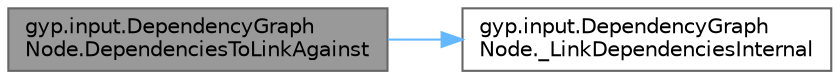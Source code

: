 digraph "gyp.input.DependencyGraphNode.DependenciesToLinkAgainst"
{
 // LATEX_PDF_SIZE
  bgcolor="transparent";
  edge [fontname=Helvetica,fontsize=10,labelfontname=Helvetica,labelfontsize=10];
  node [fontname=Helvetica,fontsize=10,shape=box,height=0.2,width=0.4];
  rankdir="LR";
  Node1 [id="Node000001",label="gyp.input.DependencyGraph\lNode.DependenciesToLinkAgainst",height=0.2,width=0.4,color="gray40", fillcolor="grey60", style="filled", fontcolor="black",tooltip=" "];
  Node1 -> Node2 [id="edge1_Node000001_Node000002",color="steelblue1",style="solid",tooltip=" "];
  Node2 [id="Node000002",label="gyp.input.DependencyGraph\lNode._LinkDependenciesInternal",height=0.2,width=0.4,color="grey40", fillcolor="white", style="filled",URL="$classgyp_1_1input_1_1_dependency_graph_node.html#a37c80bd64d271602d4abf6d54a37d64c",tooltip=" "];
}
